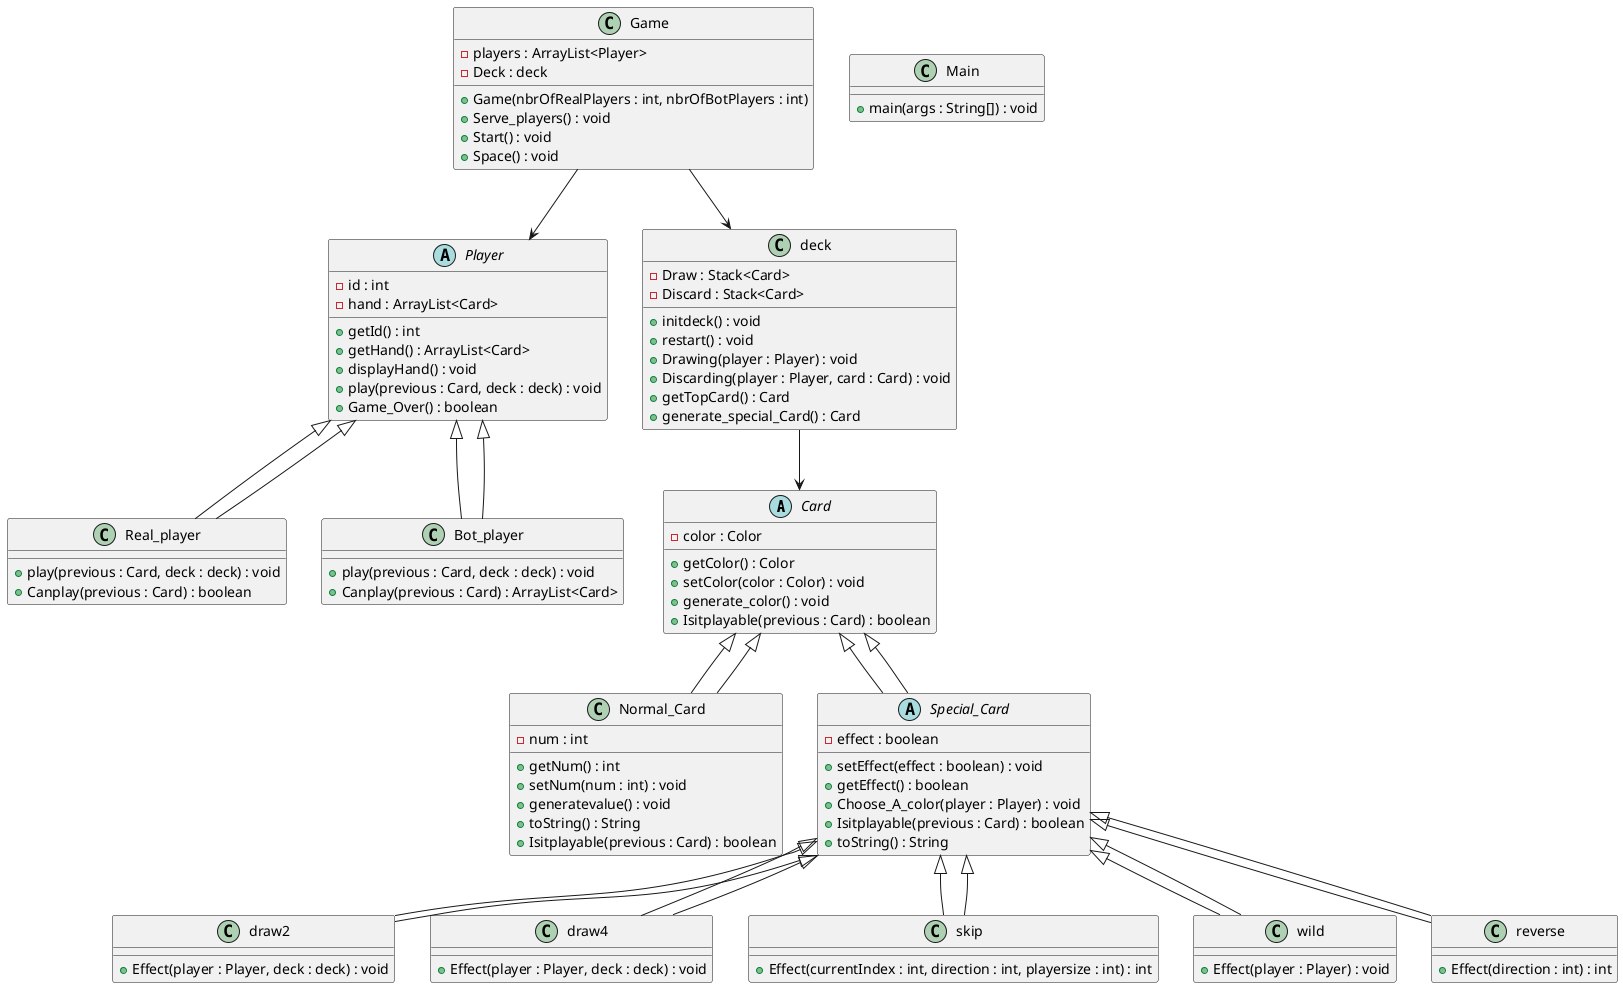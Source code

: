 @startuml
'-----------------------
' Card hierarchy
'-----------------------

abstract class Card {
    - color : Color
    + getColor() : Color
    + setColor(color : Color) : void
    + generate_color() : void
    + Isitplayable(previous : Card) : boolean
}

class Normal_Card extends Card {
    - num : int
    + getNum() : int
    + setNum(num : int) : void
    + generatevalue() : void
    + toString() : String
    + Isitplayable(previous : Card) : boolean
}

abstract class Special_Card extends Card {
    - effect : boolean
    + setEffect(effect : boolean) : void
    + getEffect() : boolean
    + Choose_A_color(player : Player) : void
    + Isitplayable(previous : Card) : boolean
    + toString() : String
}

class draw2 extends Special_Card {
    + Effect(player : Player, deck : deck) : void
}

class draw4 extends Special_Card {
    + Effect(player : Player, deck : deck) : void
}

class skip extends Special_Card {
    + Effect(currentIndex : int, direction : int, playersize : int) : int
}

class wild extends Special_Card {
    + Effect(player : Player) : void
}

class reverse extends Special_Card {
    + Effect(direction : int) : int
}

' Inheritance arrows for special cards
Card <|-- Normal_Card
Card <|-- Special_Card
Special_Card <|-- draw2
Special_Card <|-- draw4
Special_Card <|-- skip
Special_Card <|-- wild
Special_Card <|-- reverse

'-----------------------
' Player hierarchy
'-----------------------

abstract class Player {
    - id : int
    - hand : ArrayList<Card>
    + getId() : int
    + getHand() : ArrayList<Card>
    + displayHand() : void
    + play(previous : Card, deck : deck) : void
    + Game_Over() : boolean
}

class Real_player extends Player {
    + play(previous : Card, deck : deck) : void
    + Canplay(previous : Card) : boolean
}

class Bot_player extends Player {
    + play(previous : Card, deck : deck) : void
    + Canplay(previous : Card) : ArrayList<Card>
}

Player <|-- Real_player
Player <|-- Bot_player

'-----------------------
' Other Classes
'-----------------------

class deck {
    - Draw : Stack<Card>
    - Discard : Stack<Card>
    + initdeck() : void
    + restart() : void
    + Drawing(player : Player) : void
    + Discarding(player : Player, card : Card) : void
    + getTopCard() : Card
    + generate_special_Card() : Card
}

class Game {
    - players : ArrayList<Player>
    - Deck : deck
    + Game(nbrOfRealPlayers : int, nbrOfBotPlayers : int)
    + Serve_players() : void
    + Start() : void
    + Space() : void
}

class Main {
    + main(args : String[]) : void
}

Game --> deck
Game --> Player
deck --> Card

@enduml